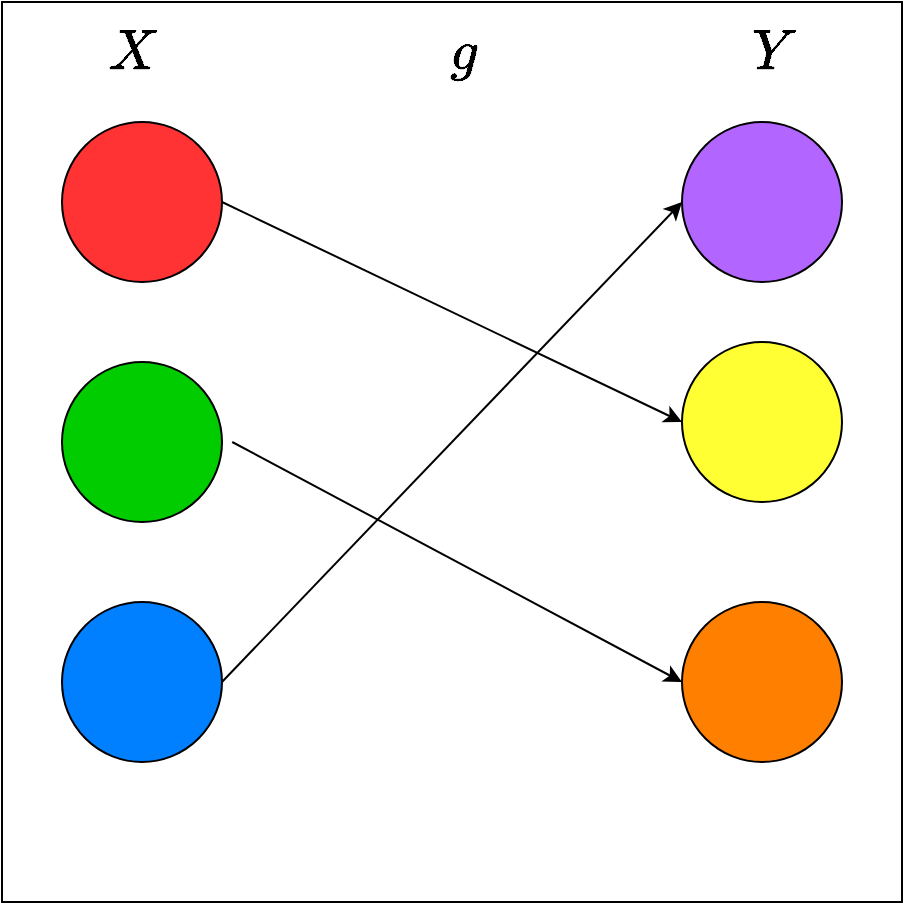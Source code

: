 <mxfile version="20.0.3" type="github"><diagram id="24tpj2o82U9UAJEqT_Pj" name="Page-1"><mxGraphModel dx="1422" dy="771" grid="1" gridSize="10" guides="1" tooltips="1" connect="1" arrows="1" fold="1" page="1" pageScale="1" pageWidth="850" pageHeight="1100" math="1" shadow="0"><root><mxCell id="0"/><mxCell id="1" parent="0"/><mxCell id="blmdYCku1trMmiSVvq7R-1" value="" style="whiteSpace=wrap;html=1;aspect=fixed;" vertex="1" parent="1"><mxGeometry x="40" y="40" width="450" height="450" as="geometry"/></mxCell><mxCell id="blmdYCku1trMmiSVvq7R-2" value="&lt;span style=&quot;font-size: 24px;&quot;&gt;$$g$$&lt;br&gt;&lt;/span&gt;" style="text;html=1;resizable=0;autosize=1;align=center;verticalAlign=middle;points=[];fillColor=none;strokeColor=none;rounded=0;" vertex="1" parent="1"><mxGeometry x="230" y="60" width="80" height="40" as="geometry"/></mxCell><mxCell id="blmdYCku1trMmiSVvq7R-3" value="" style="ellipse;whiteSpace=wrap;html=1;aspect=fixed;fontSize=24;fillColor=#FF3333;" vertex="1" parent="1"><mxGeometry x="70" y="100" width="80" height="80" as="geometry"/></mxCell><mxCell id="blmdYCku1trMmiSVvq7R-4" value="" style="ellipse;whiteSpace=wrap;html=1;aspect=fixed;fontSize=24;fillColor=#00CC00;" vertex="1" parent="1"><mxGeometry x="70" y="220" width="80" height="80" as="geometry"/></mxCell><mxCell id="blmdYCku1trMmiSVvq7R-5" value="" style="ellipse;whiteSpace=wrap;html=1;aspect=fixed;fontSize=24;fillColor=#007FFF;" vertex="1" parent="1"><mxGeometry x="70" y="340" width="80" height="80" as="geometry"/></mxCell><mxCell id="blmdYCku1trMmiSVvq7R-6" value="" style="ellipse;whiteSpace=wrap;html=1;aspect=fixed;fontSize=24;fillColor=#FF8000;" vertex="1" parent="1"><mxGeometry x="380" y="340" width="80" height="80" as="geometry"/></mxCell><mxCell id="blmdYCku1trMmiSVvq7R-7" value="" style="ellipse;whiteSpace=wrap;html=1;aspect=fixed;fontSize=24;fillColor=#FFFF33;" vertex="1" parent="1"><mxGeometry x="380" y="210" width="80" height="80" as="geometry"/></mxCell><mxCell id="blmdYCku1trMmiSVvq7R-8" value="" style="ellipse;whiteSpace=wrap;html=1;aspect=fixed;fontSize=24;fillColor=#B266FF;" vertex="1" parent="1"><mxGeometry x="380" y="100" width="80" height="80" as="geometry"/></mxCell><mxCell id="blmdYCku1trMmiSVvq7R-9" value="" style="endArrow=classic;html=1;rounded=0;fontSize=24;entryX=0;entryY=0.5;entryDx=0;entryDy=0;" edge="1" parent="1" target="blmdYCku1trMmiSVvq7R-7"><mxGeometry width="50" height="50" relative="1" as="geometry"><mxPoint x="150" y="140" as="sourcePoint"/><mxPoint x="200" y="90" as="targetPoint"/></mxGeometry></mxCell><mxCell id="blmdYCku1trMmiSVvq7R-10" value="" style="endArrow=classic;html=1;rounded=0;fontSize=24;entryX=0;entryY=0.5;entryDx=0;entryDy=0;" edge="1" parent="1" target="blmdYCku1trMmiSVvq7R-6"><mxGeometry width="50" height="50" relative="1" as="geometry"><mxPoint x="155.1" y="260" as="sourcePoint"/><mxPoint x="384.91" y="370.09" as="targetPoint"/></mxGeometry></mxCell><mxCell id="blmdYCku1trMmiSVvq7R-11" value="" style="endArrow=classic;html=1;rounded=0;fontSize=24;entryX=0;entryY=0.5;entryDx=0;entryDy=0;" edge="1" parent="1" target="blmdYCku1trMmiSVvq7R-8"><mxGeometry width="50" height="50" relative="1" as="geometry"><mxPoint x="150" y="380" as="sourcePoint"/><mxPoint x="200" y="330" as="targetPoint"/></mxGeometry></mxCell><mxCell id="blmdYCku1trMmiSVvq7R-12" value="&lt;font style=&quot;font-size: 24px;&quot;&gt;$$X$$&lt;br&gt;&lt;/font&gt;" style="text;html=1;resizable=0;autosize=1;align=center;verticalAlign=middle;points=[];fillColor=none;strokeColor=none;rounded=0;" vertex="1" parent="1"><mxGeometry x="60" y="60" width="90" height="40" as="geometry"/></mxCell><mxCell id="blmdYCku1trMmiSVvq7R-13" value="&lt;font style=&quot;font-size: 24px;&quot;&gt;$$Y$$&lt;br&gt;&lt;/font&gt;" style="text;html=1;resizable=0;autosize=1;align=center;verticalAlign=middle;points=[];fillColor=none;strokeColor=none;rounded=0;" vertex="1" parent="1"><mxGeometry x="380" y="60" width="90" height="40" as="geometry"/></mxCell></root></mxGraphModel></diagram></mxfile>